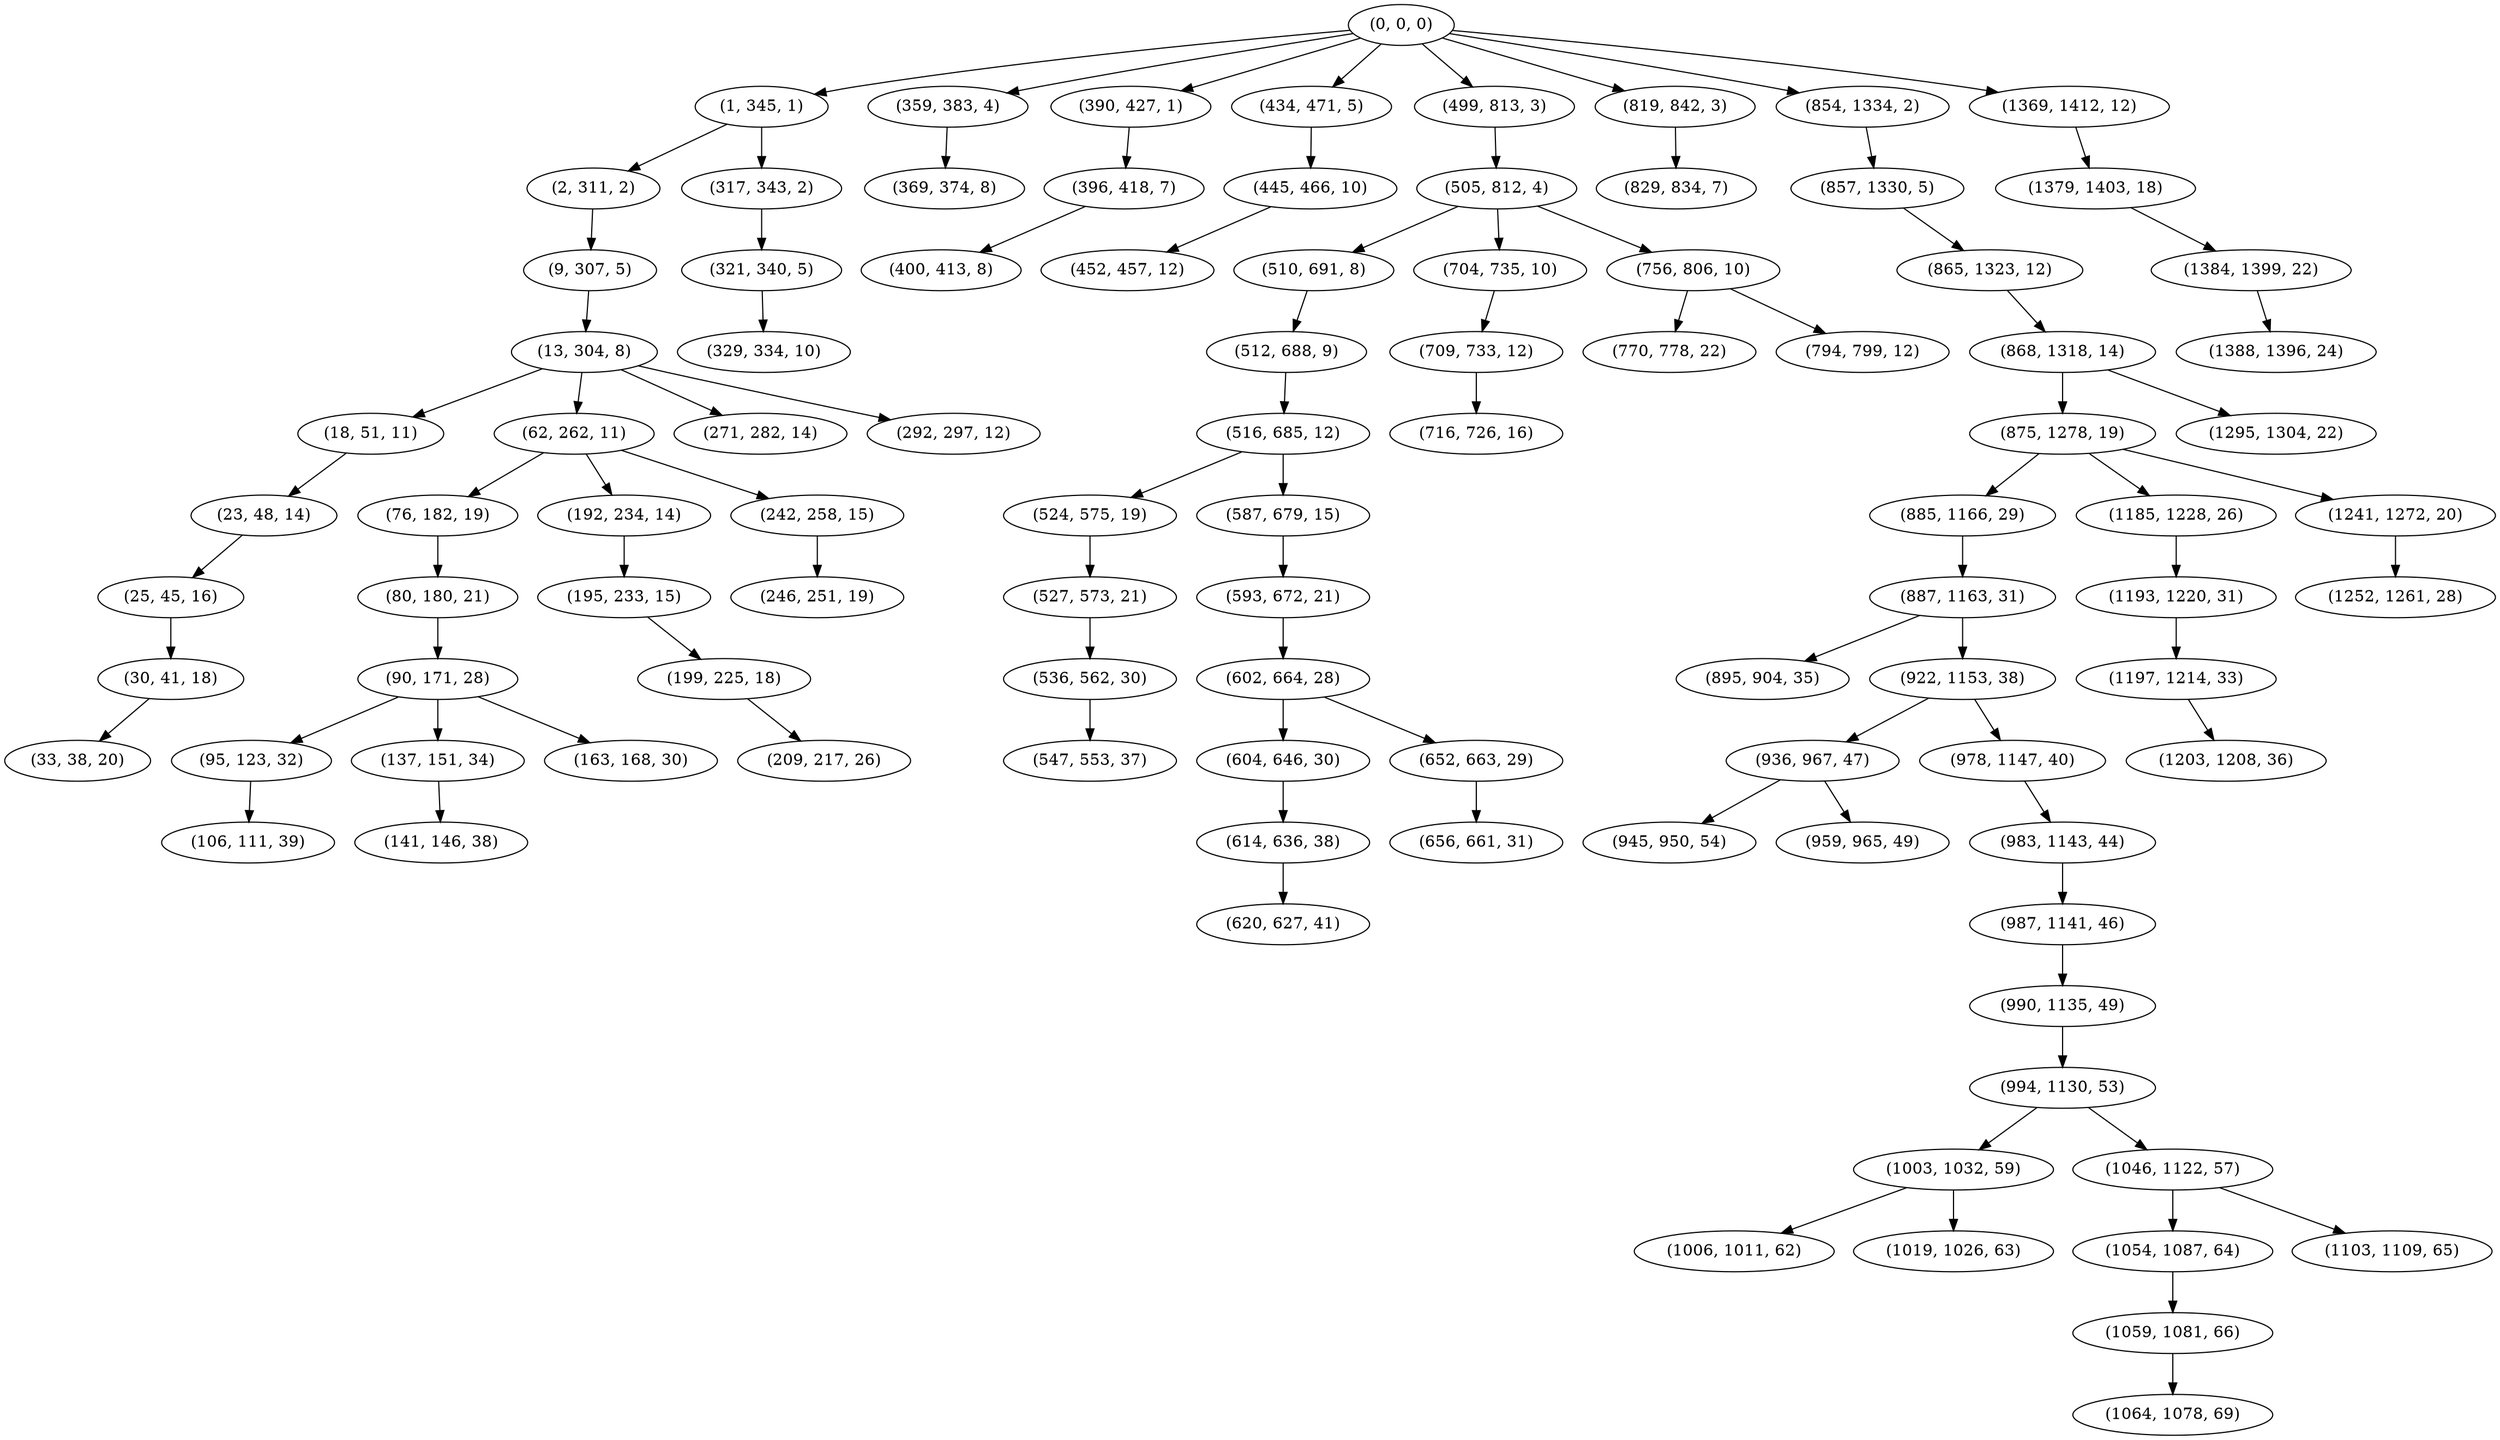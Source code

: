 digraph tree {
    "(0, 0, 0)";
    "(1, 345, 1)";
    "(2, 311, 2)";
    "(9, 307, 5)";
    "(13, 304, 8)";
    "(18, 51, 11)";
    "(23, 48, 14)";
    "(25, 45, 16)";
    "(30, 41, 18)";
    "(33, 38, 20)";
    "(62, 262, 11)";
    "(76, 182, 19)";
    "(80, 180, 21)";
    "(90, 171, 28)";
    "(95, 123, 32)";
    "(106, 111, 39)";
    "(137, 151, 34)";
    "(141, 146, 38)";
    "(163, 168, 30)";
    "(192, 234, 14)";
    "(195, 233, 15)";
    "(199, 225, 18)";
    "(209, 217, 26)";
    "(242, 258, 15)";
    "(246, 251, 19)";
    "(271, 282, 14)";
    "(292, 297, 12)";
    "(317, 343, 2)";
    "(321, 340, 5)";
    "(329, 334, 10)";
    "(359, 383, 4)";
    "(369, 374, 8)";
    "(390, 427, 1)";
    "(396, 418, 7)";
    "(400, 413, 8)";
    "(434, 471, 5)";
    "(445, 466, 10)";
    "(452, 457, 12)";
    "(499, 813, 3)";
    "(505, 812, 4)";
    "(510, 691, 8)";
    "(512, 688, 9)";
    "(516, 685, 12)";
    "(524, 575, 19)";
    "(527, 573, 21)";
    "(536, 562, 30)";
    "(547, 553, 37)";
    "(587, 679, 15)";
    "(593, 672, 21)";
    "(602, 664, 28)";
    "(604, 646, 30)";
    "(614, 636, 38)";
    "(620, 627, 41)";
    "(652, 663, 29)";
    "(656, 661, 31)";
    "(704, 735, 10)";
    "(709, 733, 12)";
    "(716, 726, 16)";
    "(756, 806, 10)";
    "(770, 778, 22)";
    "(794, 799, 12)";
    "(819, 842, 3)";
    "(829, 834, 7)";
    "(854, 1334, 2)";
    "(857, 1330, 5)";
    "(865, 1323, 12)";
    "(868, 1318, 14)";
    "(875, 1278, 19)";
    "(885, 1166, 29)";
    "(887, 1163, 31)";
    "(895, 904, 35)";
    "(922, 1153, 38)";
    "(936, 967, 47)";
    "(945, 950, 54)";
    "(959, 965, 49)";
    "(978, 1147, 40)";
    "(983, 1143, 44)";
    "(987, 1141, 46)";
    "(990, 1135, 49)";
    "(994, 1130, 53)";
    "(1003, 1032, 59)";
    "(1006, 1011, 62)";
    "(1019, 1026, 63)";
    "(1046, 1122, 57)";
    "(1054, 1087, 64)";
    "(1059, 1081, 66)";
    "(1064, 1078, 69)";
    "(1103, 1109, 65)";
    "(1185, 1228, 26)";
    "(1193, 1220, 31)";
    "(1197, 1214, 33)";
    "(1203, 1208, 36)";
    "(1241, 1272, 20)";
    "(1252, 1261, 28)";
    "(1295, 1304, 22)";
    "(1369, 1412, 12)";
    "(1379, 1403, 18)";
    "(1384, 1399, 22)";
    "(1388, 1396, 24)";
    "(0, 0, 0)" -> "(1, 345, 1)";
    "(0, 0, 0)" -> "(359, 383, 4)";
    "(0, 0, 0)" -> "(390, 427, 1)";
    "(0, 0, 0)" -> "(434, 471, 5)";
    "(0, 0, 0)" -> "(499, 813, 3)";
    "(0, 0, 0)" -> "(819, 842, 3)";
    "(0, 0, 0)" -> "(854, 1334, 2)";
    "(0, 0, 0)" -> "(1369, 1412, 12)";
    "(1, 345, 1)" -> "(2, 311, 2)";
    "(1, 345, 1)" -> "(317, 343, 2)";
    "(2, 311, 2)" -> "(9, 307, 5)";
    "(9, 307, 5)" -> "(13, 304, 8)";
    "(13, 304, 8)" -> "(18, 51, 11)";
    "(13, 304, 8)" -> "(62, 262, 11)";
    "(13, 304, 8)" -> "(271, 282, 14)";
    "(13, 304, 8)" -> "(292, 297, 12)";
    "(18, 51, 11)" -> "(23, 48, 14)";
    "(23, 48, 14)" -> "(25, 45, 16)";
    "(25, 45, 16)" -> "(30, 41, 18)";
    "(30, 41, 18)" -> "(33, 38, 20)";
    "(62, 262, 11)" -> "(76, 182, 19)";
    "(62, 262, 11)" -> "(192, 234, 14)";
    "(62, 262, 11)" -> "(242, 258, 15)";
    "(76, 182, 19)" -> "(80, 180, 21)";
    "(80, 180, 21)" -> "(90, 171, 28)";
    "(90, 171, 28)" -> "(95, 123, 32)";
    "(90, 171, 28)" -> "(137, 151, 34)";
    "(90, 171, 28)" -> "(163, 168, 30)";
    "(95, 123, 32)" -> "(106, 111, 39)";
    "(137, 151, 34)" -> "(141, 146, 38)";
    "(192, 234, 14)" -> "(195, 233, 15)";
    "(195, 233, 15)" -> "(199, 225, 18)";
    "(199, 225, 18)" -> "(209, 217, 26)";
    "(242, 258, 15)" -> "(246, 251, 19)";
    "(317, 343, 2)" -> "(321, 340, 5)";
    "(321, 340, 5)" -> "(329, 334, 10)";
    "(359, 383, 4)" -> "(369, 374, 8)";
    "(390, 427, 1)" -> "(396, 418, 7)";
    "(396, 418, 7)" -> "(400, 413, 8)";
    "(434, 471, 5)" -> "(445, 466, 10)";
    "(445, 466, 10)" -> "(452, 457, 12)";
    "(499, 813, 3)" -> "(505, 812, 4)";
    "(505, 812, 4)" -> "(510, 691, 8)";
    "(505, 812, 4)" -> "(704, 735, 10)";
    "(505, 812, 4)" -> "(756, 806, 10)";
    "(510, 691, 8)" -> "(512, 688, 9)";
    "(512, 688, 9)" -> "(516, 685, 12)";
    "(516, 685, 12)" -> "(524, 575, 19)";
    "(516, 685, 12)" -> "(587, 679, 15)";
    "(524, 575, 19)" -> "(527, 573, 21)";
    "(527, 573, 21)" -> "(536, 562, 30)";
    "(536, 562, 30)" -> "(547, 553, 37)";
    "(587, 679, 15)" -> "(593, 672, 21)";
    "(593, 672, 21)" -> "(602, 664, 28)";
    "(602, 664, 28)" -> "(604, 646, 30)";
    "(602, 664, 28)" -> "(652, 663, 29)";
    "(604, 646, 30)" -> "(614, 636, 38)";
    "(614, 636, 38)" -> "(620, 627, 41)";
    "(652, 663, 29)" -> "(656, 661, 31)";
    "(704, 735, 10)" -> "(709, 733, 12)";
    "(709, 733, 12)" -> "(716, 726, 16)";
    "(756, 806, 10)" -> "(770, 778, 22)";
    "(756, 806, 10)" -> "(794, 799, 12)";
    "(819, 842, 3)" -> "(829, 834, 7)";
    "(854, 1334, 2)" -> "(857, 1330, 5)";
    "(857, 1330, 5)" -> "(865, 1323, 12)";
    "(865, 1323, 12)" -> "(868, 1318, 14)";
    "(868, 1318, 14)" -> "(875, 1278, 19)";
    "(868, 1318, 14)" -> "(1295, 1304, 22)";
    "(875, 1278, 19)" -> "(885, 1166, 29)";
    "(875, 1278, 19)" -> "(1185, 1228, 26)";
    "(875, 1278, 19)" -> "(1241, 1272, 20)";
    "(885, 1166, 29)" -> "(887, 1163, 31)";
    "(887, 1163, 31)" -> "(895, 904, 35)";
    "(887, 1163, 31)" -> "(922, 1153, 38)";
    "(922, 1153, 38)" -> "(936, 967, 47)";
    "(922, 1153, 38)" -> "(978, 1147, 40)";
    "(936, 967, 47)" -> "(945, 950, 54)";
    "(936, 967, 47)" -> "(959, 965, 49)";
    "(978, 1147, 40)" -> "(983, 1143, 44)";
    "(983, 1143, 44)" -> "(987, 1141, 46)";
    "(987, 1141, 46)" -> "(990, 1135, 49)";
    "(990, 1135, 49)" -> "(994, 1130, 53)";
    "(994, 1130, 53)" -> "(1003, 1032, 59)";
    "(994, 1130, 53)" -> "(1046, 1122, 57)";
    "(1003, 1032, 59)" -> "(1006, 1011, 62)";
    "(1003, 1032, 59)" -> "(1019, 1026, 63)";
    "(1046, 1122, 57)" -> "(1054, 1087, 64)";
    "(1046, 1122, 57)" -> "(1103, 1109, 65)";
    "(1054, 1087, 64)" -> "(1059, 1081, 66)";
    "(1059, 1081, 66)" -> "(1064, 1078, 69)";
    "(1185, 1228, 26)" -> "(1193, 1220, 31)";
    "(1193, 1220, 31)" -> "(1197, 1214, 33)";
    "(1197, 1214, 33)" -> "(1203, 1208, 36)";
    "(1241, 1272, 20)" -> "(1252, 1261, 28)";
    "(1369, 1412, 12)" -> "(1379, 1403, 18)";
    "(1379, 1403, 18)" -> "(1384, 1399, 22)";
    "(1384, 1399, 22)" -> "(1388, 1396, 24)";
}
